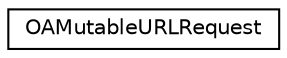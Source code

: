 digraph G
{
  edge [fontname="Helvetica",fontsize="10",labelfontname="Helvetica",labelfontsize="10"];
  node [fontname="Helvetica",fontsize="10",shape=record];
  rankdir="LR";
  Node1 [label="OAMutableURLRequest",height=0.2,width=0.4,color="black", fillcolor="white", style="filled",URL="$interface_o_a_mutable_u_r_l_request.html"];
}
